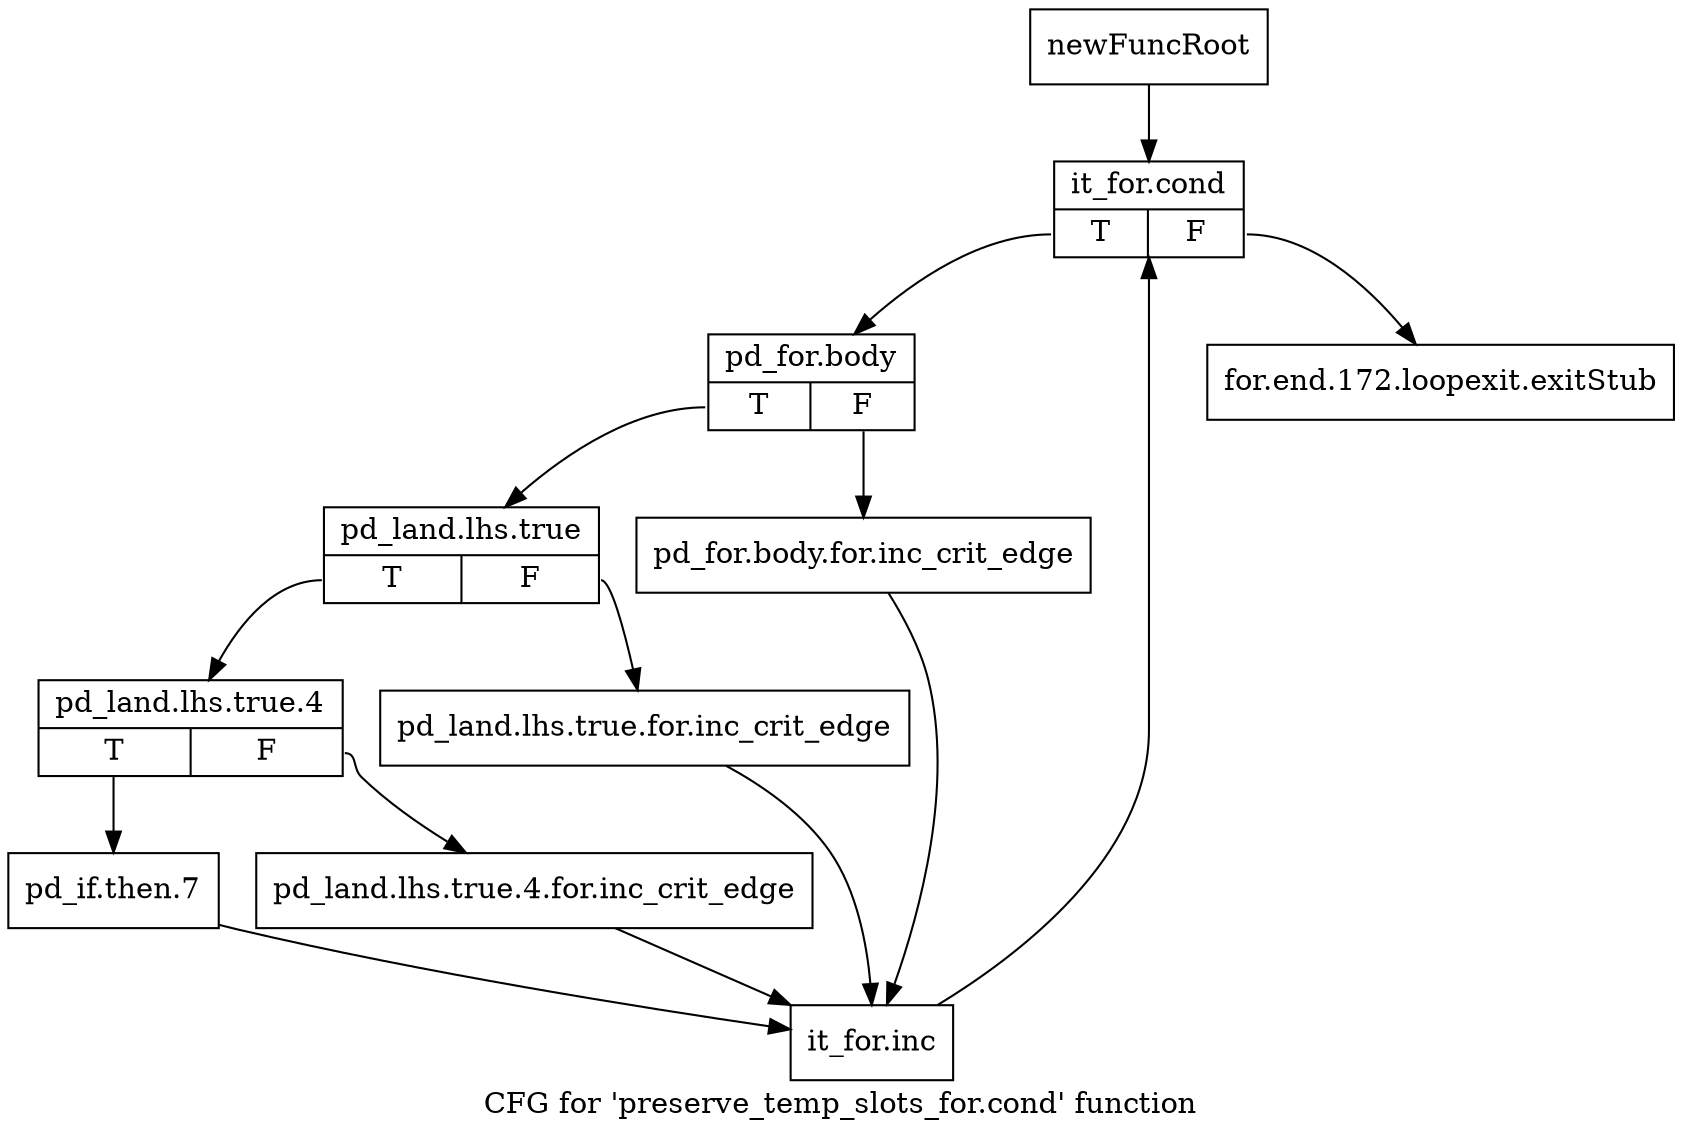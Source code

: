 digraph "CFG for 'preserve_temp_slots_for.cond' function" {
	label="CFG for 'preserve_temp_slots_for.cond' function";

	Node0xaf9ceb0 [shape=record,label="{newFuncRoot}"];
	Node0xaf9ceb0 -> Node0xafd5630;
	Node0xafd55e0 [shape=record,label="{for.end.172.loopexit.exitStub}"];
	Node0xafd5630 [shape=record,label="{it_for.cond|{<s0>T|<s1>F}}"];
	Node0xafd5630:s0 -> Node0xafd5680;
	Node0xafd5630:s1 -> Node0xafd55e0;
	Node0xafd5680 [shape=record,label="{pd_for.body|{<s0>T|<s1>F}}"];
	Node0xafd5680:s0 -> Node0xafd5720;
	Node0xafd5680:s1 -> Node0xafd56d0;
	Node0xafd56d0 [shape=record,label="{pd_for.body.for.inc_crit_edge}"];
	Node0xafd56d0 -> Node0xafd58b0;
	Node0xafd5720 [shape=record,label="{pd_land.lhs.true|{<s0>T|<s1>F}}"];
	Node0xafd5720:s0 -> Node0xafd57c0;
	Node0xafd5720:s1 -> Node0xafd5770;
	Node0xafd5770 [shape=record,label="{pd_land.lhs.true.for.inc_crit_edge}"];
	Node0xafd5770 -> Node0xafd58b0;
	Node0xafd57c0 [shape=record,label="{pd_land.lhs.true.4|{<s0>T|<s1>F}}"];
	Node0xafd57c0:s0 -> Node0xafd5860;
	Node0xafd57c0:s1 -> Node0xafd5810;
	Node0xafd5810 [shape=record,label="{pd_land.lhs.true.4.for.inc_crit_edge}"];
	Node0xafd5810 -> Node0xafd58b0;
	Node0xafd5860 [shape=record,label="{pd_if.then.7}"];
	Node0xafd5860 -> Node0xafd58b0;
	Node0xafd58b0 [shape=record,label="{it_for.inc}"];
	Node0xafd58b0 -> Node0xafd5630;
}
